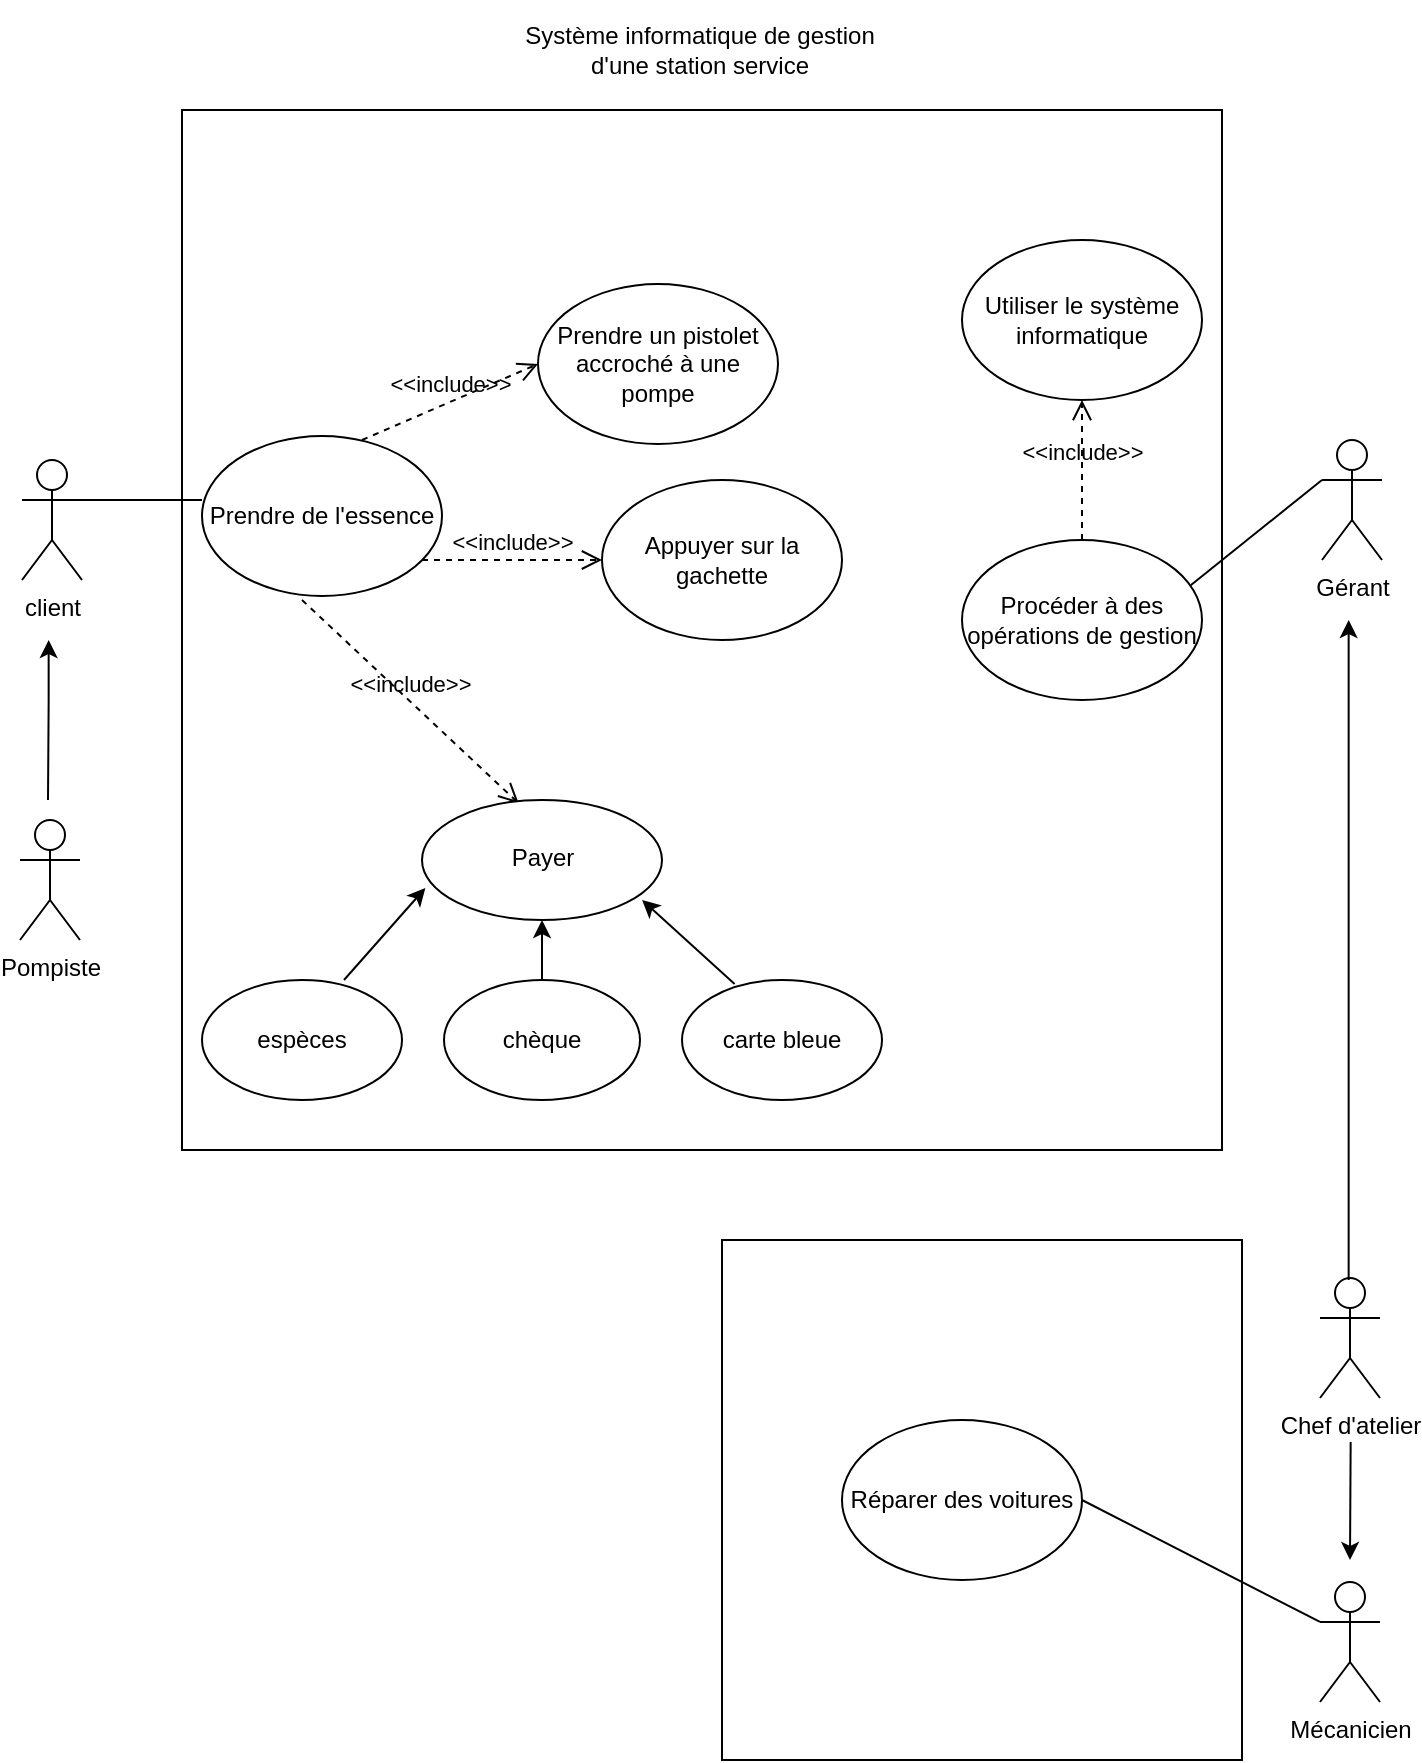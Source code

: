 <mxfile version="15.5.5" type="github">
  <diagram name="Page-1" id="e7e014a7-5840-1c2e-5031-d8a46d1fe8dd">
    <mxGraphModel dx="905" dy="620" grid="1" gridSize="10" guides="1" tooltips="1" connect="1" arrows="1" fold="1" page="1" pageScale="1" pageWidth="1169" pageHeight="826" background="none" math="0" shadow="0">
      <root>
        <mxCell id="0" />
        <mxCell id="1" parent="0" />
        <mxCell id="GHEJGpGIaFlSqsoAr07B-91" value="" style="whiteSpace=wrap;html=1;aspect=fixed;" vertex="1" parent="1">
          <mxGeometry x="470" y="640" width="260" height="260" as="geometry" />
        </mxCell>
        <mxCell id="GHEJGpGIaFlSqsoAr07B-62" value="" style="whiteSpace=wrap;html=1;aspect=fixed;" vertex="1" parent="1">
          <mxGeometry x="200" y="75" width="520" height="520" as="geometry" />
        </mxCell>
        <mxCell id="GHEJGpGIaFlSqsoAr07B-41" value="client" style="shape=umlActor;verticalLabelPosition=bottom;verticalAlign=top;html=1;outlineConnect=0;" vertex="1" parent="1">
          <mxGeometry x="120" y="250" width="30" height="60" as="geometry" />
        </mxCell>
        <mxCell id="GHEJGpGIaFlSqsoAr07B-42" value="Prendre de l&#39;essence" style="ellipse;whiteSpace=wrap;html=1;" vertex="1" parent="1">
          <mxGeometry x="210" y="238" width="120" height="80" as="geometry" />
        </mxCell>
        <mxCell id="GHEJGpGIaFlSqsoAr07B-46" value="" style="endArrow=none;html=1;rounded=0;" edge="1" parent="1">
          <mxGeometry width="50" height="50" relative="1" as="geometry">
            <mxPoint x="130" y="270" as="sourcePoint" />
            <mxPoint x="210" y="270" as="targetPoint" />
          </mxGeometry>
        </mxCell>
        <mxCell id="GHEJGpGIaFlSqsoAr07B-49" value="Prendre un pistolet accroché à une pompe" style="ellipse;whiteSpace=wrap;html=1;" vertex="1" parent="1">
          <mxGeometry x="378" y="162" width="120" height="80" as="geometry" />
        </mxCell>
        <mxCell id="GHEJGpGIaFlSqsoAr07B-51" value="Appuyer sur la gachette" style="ellipse;whiteSpace=wrap;html=1;" vertex="1" parent="1">
          <mxGeometry x="410" y="260" width="120" height="80" as="geometry" />
        </mxCell>
        <mxCell id="GHEJGpGIaFlSqsoAr07B-53" value="Pompiste" style="shape=umlActor;verticalLabelPosition=bottom;verticalAlign=top;html=1;outlineConnect=0;" vertex="1" parent="1">
          <mxGeometry x="119" y="430" width="30" height="60" as="geometry" />
        </mxCell>
        <mxCell id="GHEJGpGIaFlSqsoAr07B-55" value="" style="endArrow=classic;html=1;rounded=0;" edge="1" parent="1">
          <mxGeometry width="50" height="50" relative="1" as="geometry">
            <mxPoint x="133" y="420" as="sourcePoint" />
            <mxPoint x="133.33" y="340" as="targetPoint" />
            <Array as="points">
              <mxPoint x="133.33" y="370" />
            </Array>
          </mxGeometry>
        </mxCell>
        <mxCell id="GHEJGpGIaFlSqsoAr07B-56" value="Gérant" style="shape=umlActor;verticalLabelPosition=bottom;verticalAlign=top;html=1;outlineConnect=0;" vertex="1" parent="1">
          <mxGeometry x="770" y="240" width="30" height="60" as="geometry" />
        </mxCell>
        <mxCell id="GHEJGpGIaFlSqsoAr07B-58" value="Utiliser le système informatique" style="ellipse;whiteSpace=wrap;html=1;" vertex="1" parent="1">
          <mxGeometry x="590" y="140" width="120" height="80" as="geometry" />
        </mxCell>
        <mxCell id="GHEJGpGIaFlSqsoAr07B-59" value="Procéder à des opérations de gestion" style="ellipse;whiteSpace=wrap;html=1;" vertex="1" parent="1">
          <mxGeometry x="590" y="290" width="120" height="80" as="geometry" />
        </mxCell>
        <mxCell id="GHEJGpGIaFlSqsoAr07B-64" value="Chef d&#39;atelier" style="shape=umlActor;verticalLabelPosition=bottom;verticalAlign=top;html=1;outlineConnect=0;" vertex="1" parent="1">
          <mxGeometry x="769" y="659" width="30" height="60" as="geometry" />
        </mxCell>
        <mxCell id="GHEJGpGIaFlSqsoAr07B-66" value="" style="endArrow=classic;html=1;rounded=0;" edge="1" parent="1">
          <mxGeometry width="50" height="50" relative="1" as="geometry">
            <mxPoint x="783.33" y="660" as="sourcePoint" />
            <mxPoint x="783.33" y="330" as="targetPoint" />
          </mxGeometry>
        </mxCell>
        <mxCell id="GHEJGpGIaFlSqsoAr07B-68" value="Système informatique de gestion d&#39;une station service" style="text;html=1;strokeColor=none;fillColor=none;align=center;verticalAlign=middle;whiteSpace=wrap;rounded=0;" vertex="1" parent="1">
          <mxGeometry x="359" y="20" width="200" height="50" as="geometry" />
        </mxCell>
        <mxCell id="GHEJGpGIaFlSqsoAr07B-69" value="" style="endArrow=none;html=1;rounded=0;exitX=0;exitY=0.333;exitDx=0;exitDy=0;exitPerimeter=0;entryX=0.953;entryY=0.283;entryDx=0;entryDy=0;entryPerimeter=0;" edge="1" parent="1" source="GHEJGpGIaFlSqsoAr07B-56" target="GHEJGpGIaFlSqsoAr07B-59">
          <mxGeometry width="50" height="50" relative="1" as="geometry">
            <mxPoint x="770" y="190" as="sourcePoint" />
            <mxPoint x="690" y="200" as="targetPoint" />
          </mxGeometry>
        </mxCell>
        <mxCell id="GHEJGpGIaFlSqsoAr07B-70" value="&amp;lt;&amp;lt;include&amp;gt;&amp;gt;" style="endArrow=open;startArrow=none;endFill=0;startFill=0;endSize=8;html=1;verticalAlign=bottom;dashed=1;labelBackgroundColor=none;rounded=0;entryX=0.5;entryY=1;entryDx=0;entryDy=0;" edge="1" parent="1" source="GHEJGpGIaFlSqsoAr07B-59" target="GHEJGpGIaFlSqsoAr07B-58">
          <mxGeometry width="160" relative="1" as="geometry">
            <mxPoint x="649.33" y="260" as="sourcePoint" />
            <mxPoint x="649" y="230" as="targetPoint" />
          </mxGeometry>
        </mxCell>
        <mxCell id="GHEJGpGIaFlSqsoAr07B-72" value="&amp;lt;&amp;lt;include&amp;gt;&amp;gt;" style="endArrow=open;startArrow=none;endFill=0;startFill=0;endSize=8;html=1;verticalAlign=bottom;dashed=1;labelBackgroundColor=none;rounded=0;entryX=0;entryY=0.5;entryDx=0;entryDy=0;" edge="1" parent="1" target="GHEJGpGIaFlSqsoAr07B-49">
          <mxGeometry width="160" relative="1" as="geometry">
            <mxPoint x="290" y="240" as="sourcePoint" />
            <mxPoint x="450" y="240" as="targetPoint" />
          </mxGeometry>
        </mxCell>
        <mxCell id="GHEJGpGIaFlSqsoAr07B-73" value="&amp;lt;&amp;lt;include&amp;gt;&amp;gt;" style="endArrow=open;startArrow=none;endFill=0;startFill=0;endSize=8;html=1;verticalAlign=bottom;dashed=1;labelBackgroundColor=none;rounded=0;" edge="1" parent="1" target="GHEJGpGIaFlSqsoAr07B-51">
          <mxGeometry width="160" relative="1" as="geometry">
            <mxPoint x="320" y="300" as="sourcePoint" />
            <mxPoint x="480" y="300" as="targetPoint" />
          </mxGeometry>
        </mxCell>
        <mxCell id="GHEJGpGIaFlSqsoAr07B-75" value="&amp;lt;&amp;lt;include&amp;gt;&amp;gt;" style="endArrow=open;startArrow=none;endFill=0;startFill=0;endSize=8;html=1;verticalAlign=bottom;dashed=1;labelBackgroundColor=none;rounded=0;entryX=0.403;entryY=0.028;entryDx=0;entryDy=0;entryPerimeter=0;" edge="1" parent="1" target="GHEJGpGIaFlSqsoAr07B-76">
          <mxGeometry width="160" relative="1" as="geometry">
            <mxPoint x="260" y="320" as="sourcePoint" />
            <mxPoint x="420" y="320" as="targetPoint" />
          </mxGeometry>
        </mxCell>
        <mxCell id="GHEJGpGIaFlSqsoAr07B-76" value="" style="shape=ellipse;container=1;horizontal=1;horizontalStack=0;resizeParent=1;resizeParentMax=0;resizeLast=0;html=1;dashed=0;collapsible=0;" vertex="1" parent="1">
          <mxGeometry x="320" y="420" width="120" height="60" as="geometry" />
        </mxCell>
        <mxCell id="GHEJGpGIaFlSqsoAr07B-77" value="Payer" style="html=1;strokeColor=none;fillColor=none;align=center;verticalAlign=middle;rotatable=0;" vertex="1" parent="GHEJGpGIaFlSqsoAr07B-76">
          <mxGeometry y="21" width="120" height="15" as="geometry" />
        </mxCell>
        <mxCell id="GHEJGpGIaFlSqsoAr07B-81" value="espèces" style="ellipse;whiteSpace=wrap;html=1;" vertex="1" parent="1">
          <mxGeometry x="210" y="510" width="100" height="60" as="geometry" />
        </mxCell>
        <mxCell id="GHEJGpGIaFlSqsoAr07B-82" value="carte bleue" style="ellipse;whiteSpace=wrap;html=1;" vertex="1" parent="1">
          <mxGeometry x="450" y="510" width="100" height="60" as="geometry" />
        </mxCell>
        <mxCell id="GHEJGpGIaFlSqsoAr07B-83" value="chèque" style="ellipse;whiteSpace=wrap;html=1;" vertex="1" parent="1">
          <mxGeometry x="331" y="510" width="98" height="60" as="geometry" />
        </mxCell>
        <mxCell id="GHEJGpGIaFlSqsoAr07B-84" value="" style="endArrow=classic;html=1;rounded=0;entryX=0.014;entryY=0.733;entryDx=0;entryDy=0;entryPerimeter=0;" edge="1" parent="1" target="GHEJGpGIaFlSqsoAr07B-76">
          <mxGeometry width="50" height="50" relative="1" as="geometry">
            <mxPoint x="281" y="510" as="sourcePoint" />
            <mxPoint x="331" y="460" as="targetPoint" />
          </mxGeometry>
        </mxCell>
        <mxCell id="GHEJGpGIaFlSqsoAr07B-85" value="" style="endArrow=classic;html=1;rounded=0;entryX=0.5;entryY=1;entryDx=0;entryDy=0;exitX=0.5;exitY=0;exitDx=0;exitDy=0;" edge="1" parent="1" source="GHEJGpGIaFlSqsoAr07B-83" target="GHEJGpGIaFlSqsoAr07B-76">
          <mxGeometry width="50" height="50" relative="1" as="geometry">
            <mxPoint x="360" y="520" as="sourcePoint" />
            <mxPoint x="410" y="470" as="targetPoint" />
          </mxGeometry>
        </mxCell>
        <mxCell id="GHEJGpGIaFlSqsoAr07B-86" value="" style="endArrow=classic;html=1;rounded=0;entryX=0.917;entryY=0.833;entryDx=0;entryDy=0;entryPerimeter=0;exitX=0.263;exitY=0.033;exitDx=0;exitDy=0;exitPerimeter=0;" edge="1" parent="1" source="GHEJGpGIaFlSqsoAr07B-82" target="GHEJGpGIaFlSqsoAr07B-76">
          <mxGeometry width="50" height="50" relative="1" as="geometry">
            <mxPoint x="430" y="520" as="sourcePoint" />
            <mxPoint x="480" y="470" as="targetPoint" />
          </mxGeometry>
        </mxCell>
        <mxCell id="GHEJGpGIaFlSqsoAr07B-89" value="" style="endArrow=classic;html=1;rounded=0;" edge="1" parent="1">
          <mxGeometry width="50" height="50" relative="1" as="geometry">
            <mxPoint x="784.33" y="741" as="sourcePoint" />
            <mxPoint x="784" y="800" as="targetPoint" />
          </mxGeometry>
        </mxCell>
        <mxCell id="GHEJGpGIaFlSqsoAr07B-90" value="&lt;div&gt;Mécanicien&lt;/div&gt;" style="shape=umlActor;verticalLabelPosition=bottom;verticalAlign=top;html=1;outlineConnect=0;" vertex="1" parent="1">
          <mxGeometry x="769" y="811" width="30" height="60" as="geometry" />
        </mxCell>
        <mxCell id="GHEJGpGIaFlSqsoAr07B-92" value="Réparer des voitures" style="ellipse;whiteSpace=wrap;html=1;" vertex="1" parent="1">
          <mxGeometry x="530" y="730" width="120" height="80" as="geometry" />
        </mxCell>
        <mxCell id="GHEJGpGIaFlSqsoAr07B-94" value="" style="endArrow=none;html=1;rounded=0;entryX=0;entryY=0.333;entryDx=0;entryDy=0;entryPerimeter=0;exitX=1;exitY=0.5;exitDx=0;exitDy=0;" edge="1" parent="1" source="GHEJGpGIaFlSqsoAr07B-92" target="GHEJGpGIaFlSqsoAr07B-90">
          <mxGeometry width="50" height="50" relative="1" as="geometry">
            <mxPoint x="730" y="860" as="sourcePoint" />
            <mxPoint x="780" y="810" as="targetPoint" />
          </mxGeometry>
        </mxCell>
      </root>
    </mxGraphModel>
  </diagram>
</mxfile>
